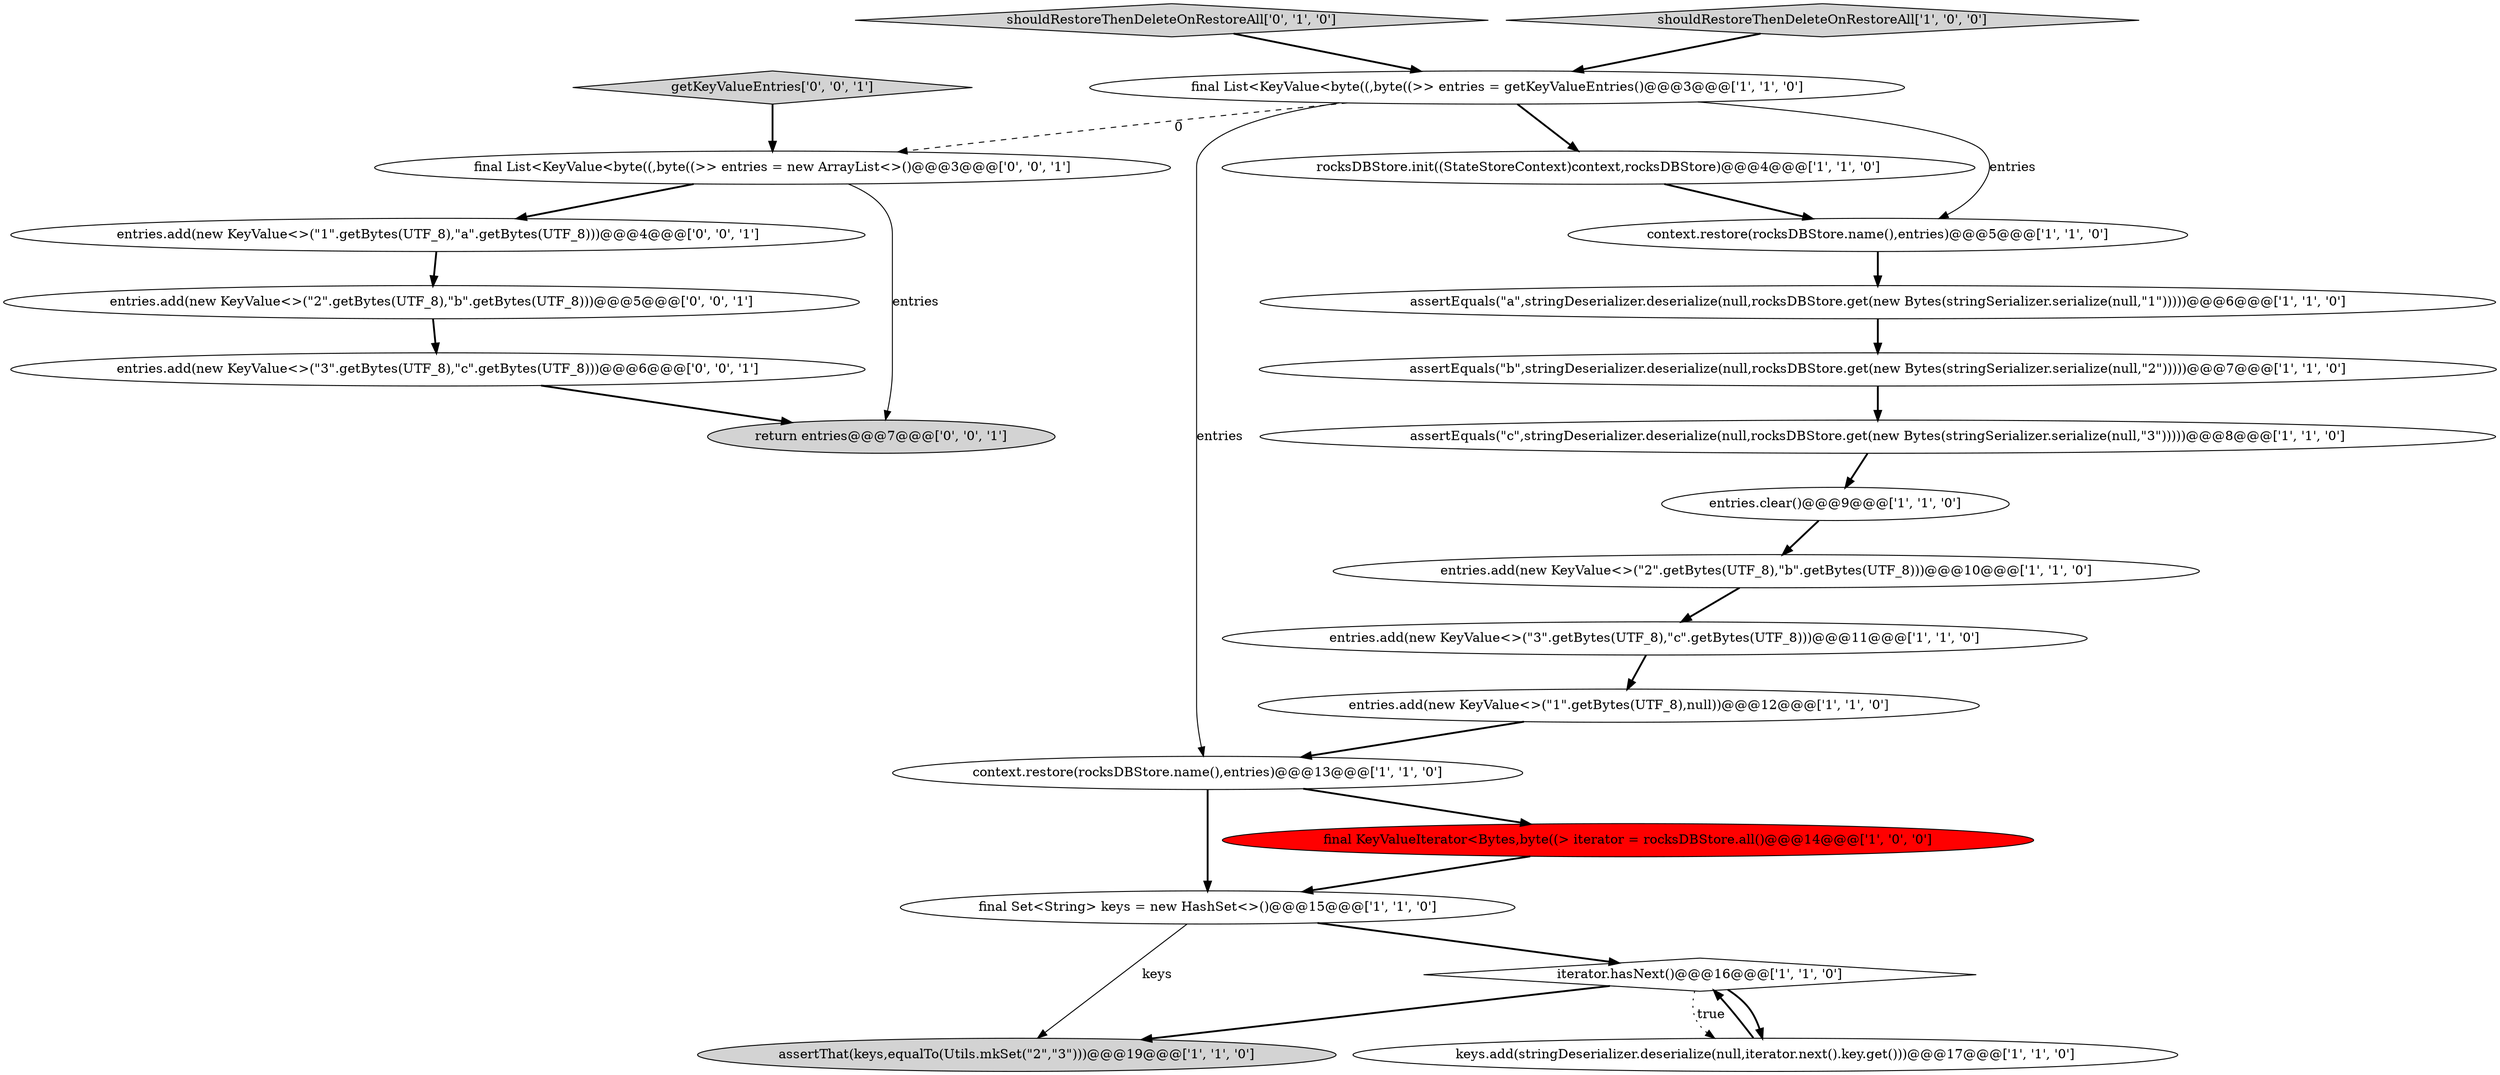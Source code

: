 digraph {
7 [style = filled, label = "entries.add(new KeyValue<>(\"3\".getBytes(UTF_8),\"c\".getBytes(UTF_8)))@@@11@@@['1', '1', '0']", fillcolor = white, shape = ellipse image = "AAA0AAABBB1BBB"];
15 [style = filled, label = "entries.add(new KeyValue<>(\"1\".getBytes(UTF_8),null))@@@12@@@['1', '1', '0']", fillcolor = white, shape = ellipse image = "AAA0AAABBB1BBB"];
22 [style = filled, label = "entries.add(new KeyValue<>(\"1\".getBytes(UTF_8),\"a\".getBytes(UTF_8)))@@@4@@@['0', '0', '1']", fillcolor = white, shape = ellipse image = "AAA0AAABBB3BBB"];
19 [style = filled, label = "return entries@@@7@@@['0', '0', '1']", fillcolor = lightgray, shape = ellipse image = "AAA0AAABBB3BBB"];
17 [style = filled, label = "shouldRestoreThenDeleteOnRestoreAll['0', '1', '0']", fillcolor = lightgray, shape = diamond image = "AAA0AAABBB2BBB"];
12 [style = filled, label = "assertEquals(\"c\",stringDeserializer.deserialize(null,rocksDBStore.get(new Bytes(stringSerializer.serialize(null,\"3\")))))@@@8@@@['1', '1', '0']", fillcolor = white, shape = ellipse image = "AAA0AAABBB1BBB"];
20 [style = filled, label = "final List<KeyValue<byte((,byte((>> entries = new ArrayList<>()@@@3@@@['0', '0', '1']", fillcolor = white, shape = ellipse image = "AAA0AAABBB3BBB"];
1 [style = filled, label = "context.restore(rocksDBStore.name(),entries)@@@13@@@['1', '1', '0']", fillcolor = white, shape = ellipse image = "AAA0AAABBB1BBB"];
8 [style = filled, label = "assertThat(keys,equalTo(Utils.mkSet(\"2\",\"3\")))@@@19@@@['1', '1', '0']", fillcolor = lightgray, shape = ellipse image = "AAA0AAABBB1BBB"];
0 [style = filled, label = "shouldRestoreThenDeleteOnRestoreAll['1', '0', '0']", fillcolor = lightgray, shape = diamond image = "AAA0AAABBB1BBB"];
3 [style = filled, label = "final Set<String> keys = new HashSet<>()@@@15@@@['1', '1', '0']", fillcolor = white, shape = ellipse image = "AAA0AAABBB1BBB"];
14 [style = filled, label = "assertEquals(\"b\",stringDeserializer.deserialize(null,rocksDBStore.get(new Bytes(stringSerializer.serialize(null,\"2\")))))@@@7@@@['1', '1', '0']", fillcolor = white, shape = ellipse image = "AAA0AAABBB1BBB"];
11 [style = filled, label = "keys.add(stringDeserializer.deserialize(null,iterator.next().key.get()))@@@17@@@['1', '1', '0']", fillcolor = white, shape = ellipse image = "AAA0AAABBB1BBB"];
4 [style = filled, label = "final List<KeyValue<byte((,byte((>> entries = getKeyValueEntries()@@@3@@@['1', '1', '0']", fillcolor = white, shape = ellipse image = "AAA0AAABBB1BBB"];
6 [style = filled, label = "iterator.hasNext()@@@16@@@['1', '1', '0']", fillcolor = white, shape = diamond image = "AAA0AAABBB1BBB"];
2 [style = filled, label = "entries.add(new KeyValue<>(\"2\".getBytes(UTF_8),\"b\".getBytes(UTF_8)))@@@10@@@['1', '1', '0']", fillcolor = white, shape = ellipse image = "AAA0AAABBB1BBB"];
21 [style = filled, label = "getKeyValueEntries['0', '0', '1']", fillcolor = lightgray, shape = diamond image = "AAA0AAABBB3BBB"];
13 [style = filled, label = "entries.clear()@@@9@@@['1', '1', '0']", fillcolor = white, shape = ellipse image = "AAA0AAABBB1BBB"];
18 [style = filled, label = "entries.add(new KeyValue<>(\"3\".getBytes(UTF_8),\"c\".getBytes(UTF_8)))@@@6@@@['0', '0', '1']", fillcolor = white, shape = ellipse image = "AAA0AAABBB3BBB"];
23 [style = filled, label = "entries.add(new KeyValue<>(\"2\".getBytes(UTF_8),\"b\".getBytes(UTF_8)))@@@5@@@['0', '0', '1']", fillcolor = white, shape = ellipse image = "AAA0AAABBB3BBB"];
9 [style = filled, label = "rocksDBStore.init((StateStoreContext)context,rocksDBStore)@@@4@@@['1', '1', '0']", fillcolor = white, shape = ellipse image = "AAA0AAABBB1BBB"];
10 [style = filled, label = "assertEquals(\"a\",stringDeserializer.deserialize(null,rocksDBStore.get(new Bytes(stringSerializer.serialize(null,\"1\")))))@@@6@@@['1', '1', '0']", fillcolor = white, shape = ellipse image = "AAA0AAABBB1BBB"];
5 [style = filled, label = "context.restore(rocksDBStore.name(),entries)@@@5@@@['1', '1', '0']", fillcolor = white, shape = ellipse image = "AAA0AAABBB1BBB"];
16 [style = filled, label = "final KeyValueIterator<Bytes,byte((> iterator = rocksDBStore.all()@@@14@@@['1', '0', '0']", fillcolor = red, shape = ellipse image = "AAA1AAABBB1BBB"];
4->9 [style = bold, label=""];
5->10 [style = bold, label=""];
16->3 [style = bold, label=""];
20->19 [style = solid, label="entries"];
10->14 [style = bold, label=""];
11->6 [style = bold, label=""];
1->3 [style = bold, label=""];
18->19 [style = bold, label=""];
3->6 [style = bold, label=""];
22->23 [style = bold, label=""];
4->5 [style = solid, label="entries"];
20->22 [style = bold, label=""];
12->13 [style = bold, label=""];
21->20 [style = bold, label=""];
0->4 [style = bold, label=""];
1->16 [style = bold, label=""];
4->20 [style = dashed, label="0"];
4->1 [style = solid, label="entries"];
6->11 [style = bold, label=""];
14->12 [style = bold, label=""];
6->8 [style = bold, label=""];
9->5 [style = bold, label=""];
3->8 [style = solid, label="keys"];
7->15 [style = bold, label=""];
2->7 [style = bold, label=""];
6->11 [style = dotted, label="true"];
23->18 [style = bold, label=""];
17->4 [style = bold, label=""];
13->2 [style = bold, label=""];
15->1 [style = bold, label=""];
}
